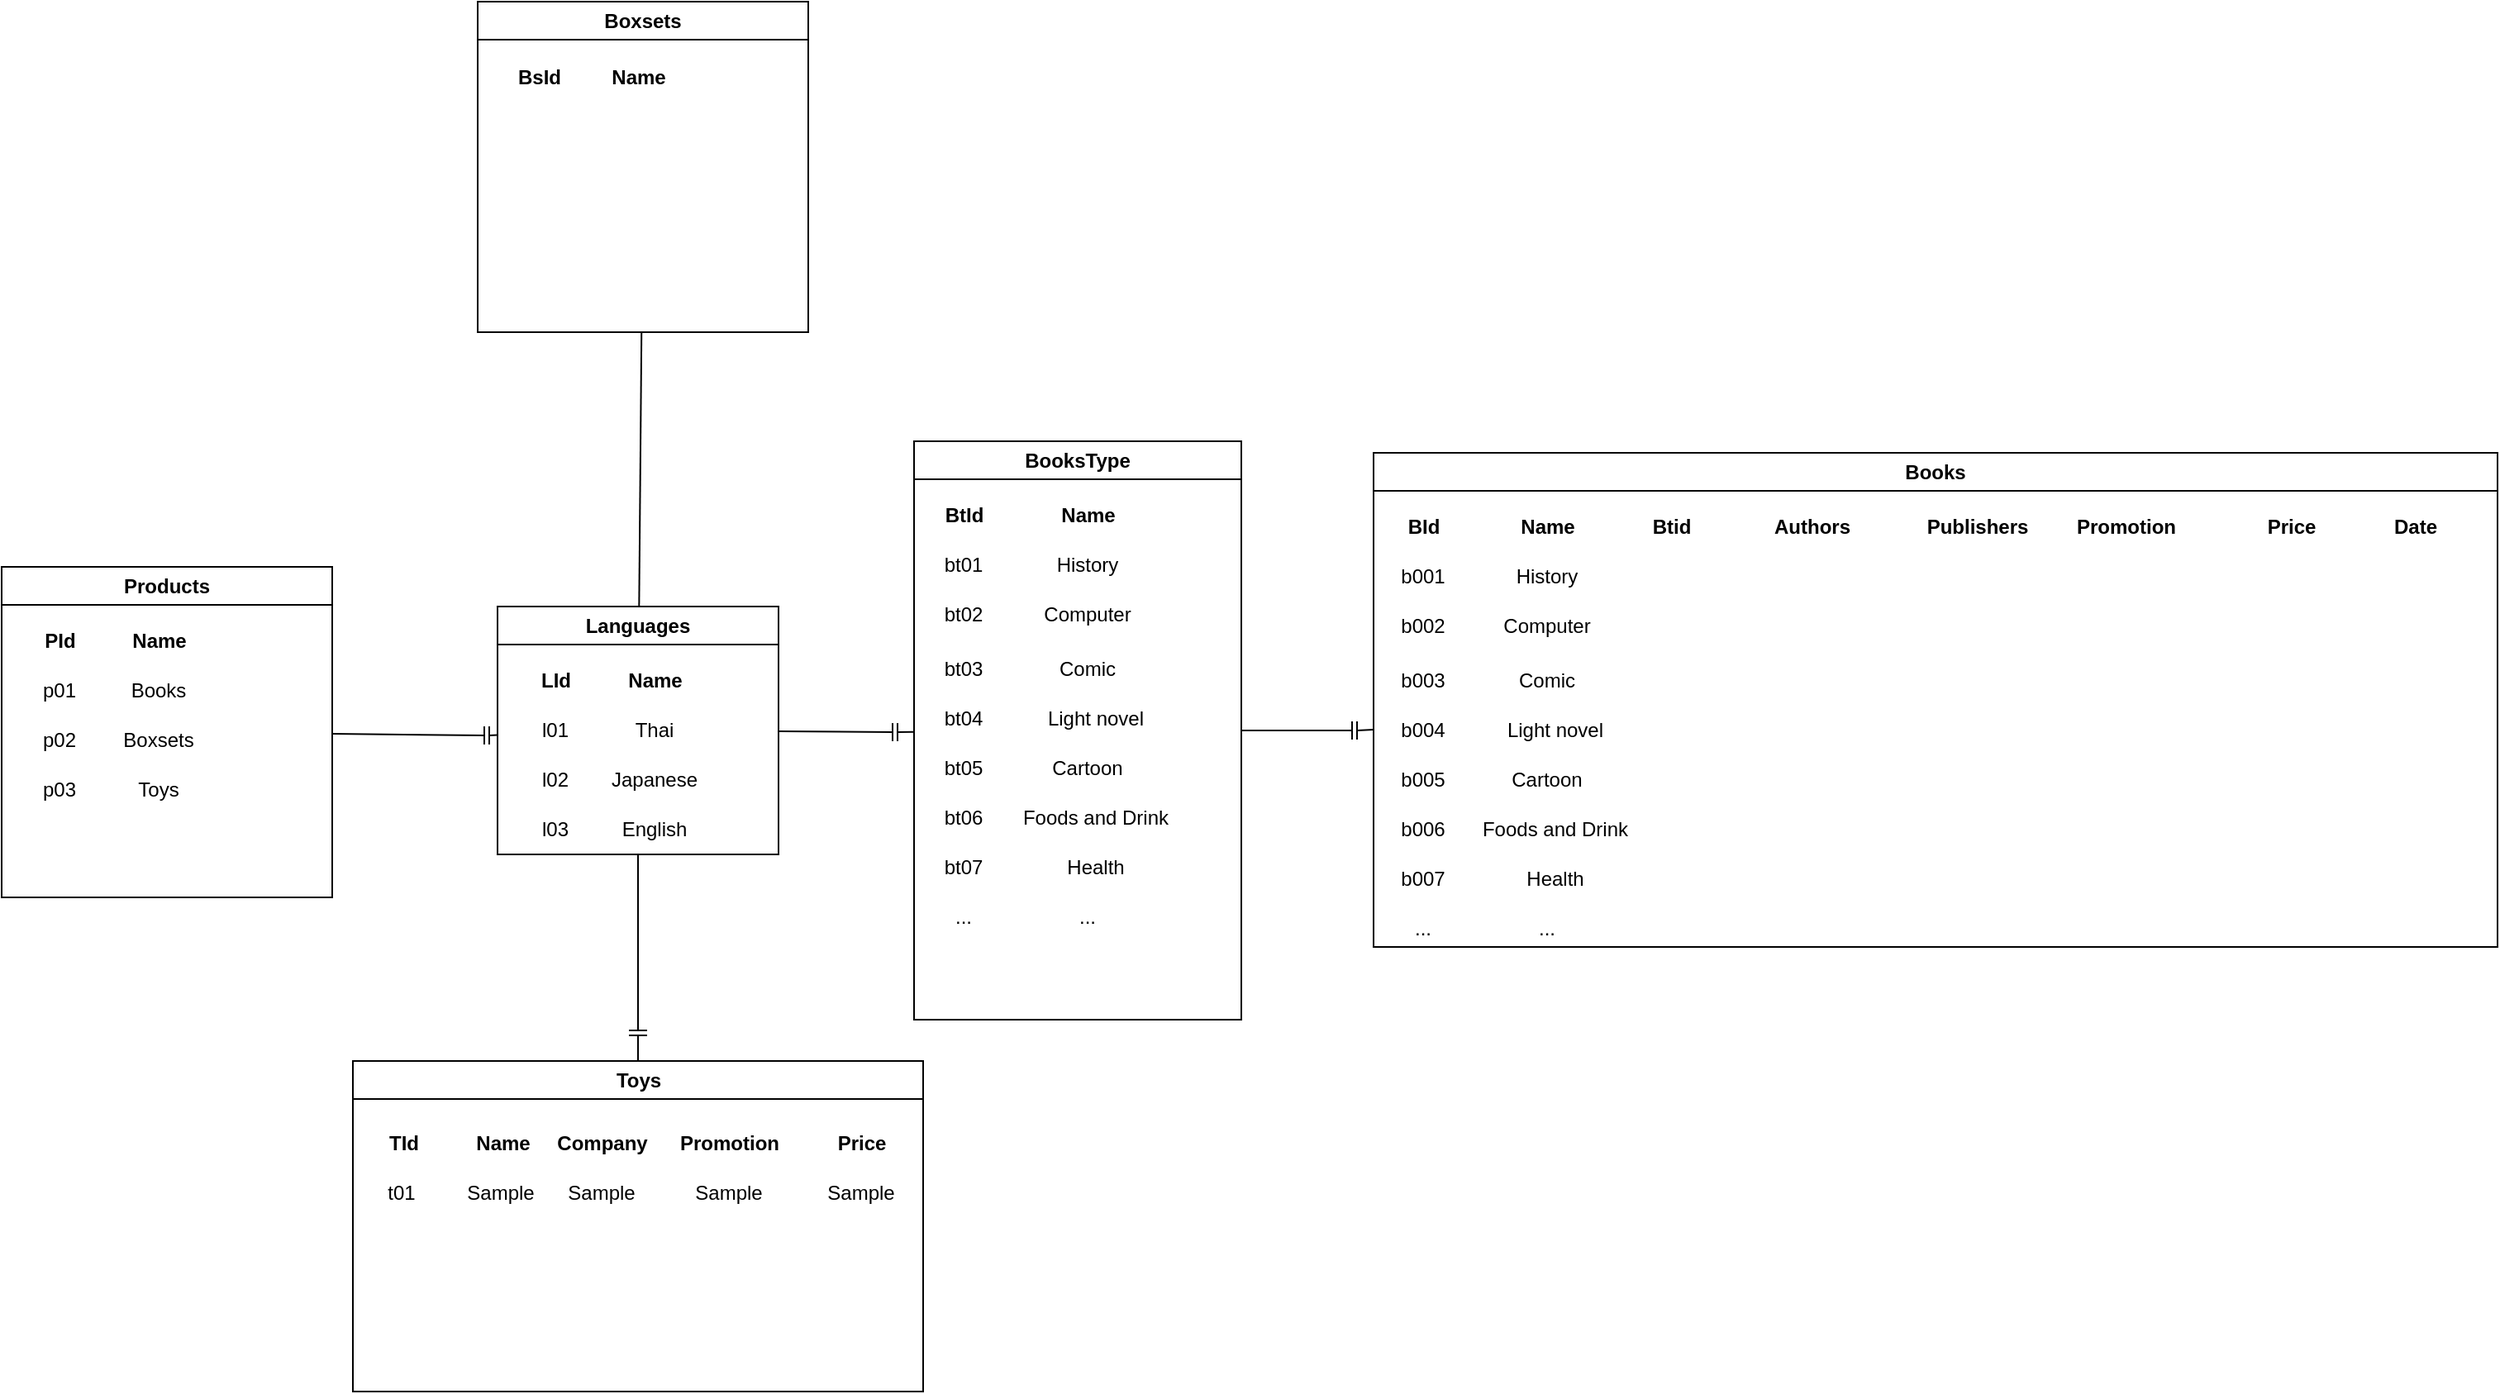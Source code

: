 <mxfile version="24.7.6">
  <diagram id="C5RBs43oDa-KdzZeNtuy" name="Page-1">
    <mxGraphModel dx="500" dy="1418" grid="1" gridSize="10" guides="1" tooltips="1" connect="1" arrows="1" fold="1" page="1" pageScale="1" pageWidth="827" pageHeight="1169" math="0" shadow="0">
      <root>
        <mxCell id="WIyWlLk6GJQsqaUBKTNV-0" />
        <mxCell id="WIyWlLk6GJQsqaUBKTNV-1" parent="WIyWlLk6GJQsqaUBKTNV-0" />
        <mxCell id="pt_CpqBmzXWyOQe2_6_Q-3" value="Products" style="swimlane;whiteSpace=wrap;html=1;startSize=23;" vertex="1" parent="WIyWlLk6GJQsqaUBKTNV-1">
          <mxGeometry x="10" y="131" width="200" height="200" as="geometry">
            <mxRectangle x="270" y="60" width="90" height="30" as="alternateBounds" />
          </mxGeometry>
        </mxCell>
        <mxCell id="pt_CpqBmzXWyOQe2_6_Q-7" value="&lt;b&gt;PId&lt;/b&gt;" style="text;html=1;align=center;verticalAlign=middle;resizable=0;points=[];autosize=1;strokeColor=none;fillColor=none;" vertex="1" parent="pt_CpqBmzXWyOQe2_6_Q-3">
          <mxGeometry x="15" y="30" width="40" height="30" as="geometry" />
        </mxCell>
        <mxCell id="pt_CpqBmzXWyOQe2_6_Q-8" value="&lt;b&gt;Name&lt;/b&gt;" style="text;html=1;align=center;verticalAlign=middle;resizable=0;points=[];autosize=1;strokeColor=none;fillColor=none;" vertex="1" parent="pt_CpqBmzXWyOQe2_6_Q-3">
          <mxGeometry x="65" y="30" width="60" height="30" as="geometry" />
        </mxCell>
        <mxCell id="pt_CpqBmzXWyOQe2_6_Q-9" value="p01" style="text;html=1;align=center;verticalAlign=middle;whiteSpace=wrap;rounded=0;" vertex="1" parent="pt_CpqBmzXWyOQe2_6_Q-3">
          <mxGeometry x="5" y="60" width="60" height="30" as="geometry" />
        </mxCell>
        <mxCell id="pt_CpqBmzXWyOQe2_6_Q-10" value="p02" style="text;html=1;align=center;verticalAlign=middle;whiteSpace=wrap;rounded=0;" vertex="1" parent="pt_CpqBmzXWyOQe2_6_Q-3">
          <mxGeometry x="5" y="90" width="60" height="30" as="geometry" />
        </mxCell>
        <mxCell id="pt_CpqBmzXWyOQe2_6_Q-16" value="p03" style="text;html=1;align=center;verticalAlign=middle;whiteSpace=wrap;rounded=0;" vertex="1" parent="pt_CpqBmzXWyOQe2_6_Q-3">
          <mxGeometry x="5" y="120" width="60" height="30" as="geometry" />
        </mxCell>
        <mxCell id="pt_CpqBmzXWyOQe2_6_Q-18" value="Books" style="text;html=1;align=center;verticalAlign=middle;whiteSpace=wrap;rounded=0;" vertex="1" parent="pt_CpqBmzXWyOQe2_6_Q-3">
          <mxGeometry x="65" y="60" width="60" height="30" as="geometry" />
        </mxCell>
        <mxCell id="pt_CpqBmzXWyOQe2_6_Q-19" value="Boxsets" style="text;html=1;align=center;verticalAlign=middle;whiteSpace=wrap;rounded=0;" vertex="1" parent="pt_CpqBmzXWyOQe2_6_Q-3">
          <mxGeometry x="65" y="90" width="60" height="30" as="geometry" />
        </mxCell>
        <mxCell id="pt_CpqBmzXWyOQe2_6_Q-20" value="Toys" style="text;html=1;align=center;verticalAlign=middle;whiteSpace=wrap;rounded=0;" vertex="1" parent="pt_CpqBmzXWyOQe2_6_Q-3">
          <mxGeometry x="65" y="120" width="60" height="30" as="geometry" />
        </mxCell>
        <mxCell id="pt_CpqBmzXWyOQe2_6_Q-4" value="BooksType" style="swimlane;whiteSpace=wrap;html=1;" vertex="1" parent="WIyWlLk6GJQsqaUBKTNV-1">
          <mxGeometry x="562" y="55" width="198" height="350" as="geometry" />
        </mxCell>
        <mxCell id="pt_CpqBmzXWyOQe2_6_Q-22" value="&lt;b&gt;BtId&lt;/b&gt;" style="text;html=1;align=center;verticalAlign=middle;resizable=0;points=[];autosize=1;strokeColor=none;fillColor=none;" vertex="1" parent="pt_CpqBmzXWyOQe2_6_Q-4">
          <mxGeometry x="5" y="30" width="50" height="30" as="geometry" />
        </mxCell>
        <mxCell id="pt_CpqBmzXWyOQe2_6_Q-23" value="&lt;b&gt;Name&lt;/b&gt;" style="text;html=1;align=center;verticalAlign=middle;resizable=0;points=[];autosize=1;strokeColor=none;fillColor=none;" vertex="1" parent="pt_CpqBmzXWyOQe2_6_Q-4">
          <mxGeometry x="75" y="30" width="60" height="30" as="geometry" />
        </mxCell>
        <mxCell id="pt_CpqBmzXWyOQe2_6_Q-26" value="bt01" style="text;html=1;align=center;verticalAlign=middle;whiteSpace=wrap;rounded=0;" vertex="1" parent="pt_CpqBmzXWyOQe2_6_Q-4">
          <mxGeometry y="60" width="60" height="30" as="geometry" />
        </mxCell>
        <mxCell id="pt_CpqBmzXWyOQe2_6_Q-27" value="History" style="text;html=1;align=center;verticalAlign=middle;whiteSpace=wrap;rounded=0;" vertex="1" parent="pt_CpqBmzXWyOQe2_6_Q-4">
          <mxGeometry x="75" y="60" width="60" height="30" as="geometry" />
        </mxCell>
        <mxCell id="pt_CpqBmzXWyOQe2_6_Q-28" value="bt02" style="text;html=1;align=center;verticalAlign=middle;whiteSpace=wrap;rounded=0;" vertex="1" parent="pt_CpqBmzXWyOQe2_6_Q-4">
          <mxGeometry y="90" width="60" height="30" as="geometry" />
        </mxCell>
        <mxCell id="pt_CpqBmzXWyOQe2_6_Q-29" value="Computer" style="text;html=1;align=center;verticalAlign=middle;whiteSpace=wrap;rounded=0;" vertex="1" parent="pt_CpqBmzXWyOQe2_6_Q-4">
          <mxGeometry x="75" y="90" width="60" height="30" as="geometry" />
        </mxCell>
        <mxCell id="pt_CpqBmzXWyOQe2_6_Q-34" value="bt03" style="text;html=1;align=center;verticalAlign=middle;whiteSpace=wrap;rounded=0;" vertex="1" parent="pt_CpqBmzXWyOQe2_6_Q-4">
          <mxGeometry y="123" width="60" height="30" as="geometry" />
        </mxCell>
        <mxCell id="pt_CpqBmzXWyOQe2_6_Q-35" value="Comic" style="text;html=1;align=center;verticalAlign=middle;whiteSpace=wrap;rounded=0;" vertex="1" parent="pt_CpqBmzXWyOQe2_6_Q-4">
          <mxGeometry x="75" y="123" width="60" height="30" as="geometry" />
        </mxCell>
        <mxCell id="pt_CpqBmzXWyOQe2_6_Q-36" value="bt04" style="text;html=1;align=center;verticalAlign=middle;whiteSpace=wrap;rounded=0;" vertex="1" parent="pt_CpqBmzXWyOQe2_6_Q-4">
          <mxGeometry y="153" width="60" height="30" as="geometry" />
        </mxCell>
        <mxCell id="pt_CpqBmzXWyOQe2_6_Q-37" value="Light novel" style="text;html=1;align=center;verticalAlign=middle;whiteSpace=wrap;rounded=0;" vertex="1" parent="pt_CpqBmzXWyOQe2_6_Q-4">
          <mxGeometry x="75" y="153" width="70" height="30" as="geometry" />
        </mxCell>
        <mxCell id="pt_CpqBmzXWyOQe2_6_Q-38" value="bt05" style="text;html=1;align=center;verticalAlign=middle;whiteSpace=wrap;rounded=0;" vertex="1" parent="pt_CpqBmzXWyOQe2_6_Q-4">
          <mxGeometry y="183" width="60" height="30" as="geometry" />
        </mxCell>
        <mxCell id="pt_CpqBmzXWyOQe2_6_Q-39" value="Cartoon" style="text;html=1;align=center;verticalAlign=middle;whiteSpace=wrap;rounded=0;" vertex="1" parent="pt_CpqBmzXWyOQe2_6_Q-4">
          <mxGeometry x="75" y="183" width="60" height="30" as="geometry" />
        </mxCell>
        <mxCell id="pt_CpqBmzXWyOQe2_6_Q-40" value="bt06" style="text;html=1;align=center;verticalAlign=middle;whiteSpace=wrap;rounded=0;" vertex="1" parent="pt_CpqBmzXWyOQe2_6_Q-4">
          <mxGeometry y="213" width="60" height="30" as="geometry" />
        </mxCell>
        <mxCell id="pt_CpqBmzXWyOQe2_6_Q-41" value="Foods and Drink" style="text;html=1;align=center;verticalAlign=middle;whiteSpace=wrap;rounded=0;" vertex="1" parent="pt_CpqBmzXWyOQe2_6_Q-4">
          <mxGeometry x="60" y="213" width="100" height="30" as="geometry" />
        </mxCell>
        <mxCell id="pt_CpqBmzXWyOQe2_6_Q-42" value="bt07" style="text;html=1;align=center;verticalAlign=middle;whiteSpace=wrap;rounded=0;" vertex="1" parent="pt_CpqBmzXWyOQe2_6_Q-4">
          <mxGeometry y="243" width="60" height="30" as="geometry" />
        </mxCell>
        <mxCell id="pt_CpqBmzXWyOQe2_6_Q-43" value="&lt;div&gt;Health&lt;/div&gt;" style="text;html=1;align=center;verticalAlign=middle;whiteSpace=wrap;rounded=0;" vertex="1" parent="pt_CpqBmzXWyOQe2_6_Q-4">
          <mxGeometry x="80" y="243" width="60" height="30" as="geometry" />
        </mxCell>
        <mxCell id="pt_CpqBmzXWyOQe2_6_Q-44" value="..." style="text;html=1;align=center;verticalAlign=middle;whiteSpace=wrap;rounded=0;" vertex="1" parent="pt_CpqBmzXWyOQe2_6_Q-4">
          <mxGeometry y="273" width="60" height="30" as="geometry" />
        </mxCell>
        <mxCell id="pt_CpqBmzXWyOQe2_6_Q-46" value="&lt;div&gt;...&lt;/div&gt;" style="text;html=1;align=center;verticalAlign=middle;whiteSpace=wrap;rounded=0;" vertex="1" parent="pt_CpqBmzXWyOQe2_6_Q-4">
          <mxGeometry x="75" y="273" width="60" height="30" as="geometry" />
        </mxCell>
        <mxCell id="pt_CpqBmzXWyOQe2_6_Q-5" value="Toys" style="swimlane;whiteSpace=wrap;html=1;" vertex="1" parent="WIyWlLk6GJQsqaUBKTNV-1">
          <mxGeometry x="222.5" y="430" width="345" height="200" as="geometry" />
        </mxCell>
        <mxCell id="pt_CpqBmzXWyOQe2_6_Q-127" value="&lt;b&gt;TId&lt;/b&gt;" style="text;html=1;align=center;verticalAlign=middle;resizable=0;points=[];autosize=1;strokeColor=none;fillColor=none;" vertex="1" parent="pt_CpqBmzXWyOQe2_6_Q-5">
          <mxGeometry x="10" y="35" width="40" height="30" as="geometry" />
        </mxCell>
        <mxCell id="pt_CpqBmzXWyOQe2_6_Q-128" value="&lt;b&gt;Name&lt;/b&gt;" style="text;html=1;align=center;verticalAlign=middle;resizable=0;points=[];autosize=1;strokeColor=none;fillColor=none;" vertex="1" parent="pt_CpqBmzXWyOQe2_6_Q-5">
          <mxGeometry x="60" y="35" width="60" height="30" as="geometry" />
        </mxCell>
        <mxCell id="pt_CpqBmzXWyOQe2_6_Q-129" value="t01" style="text;html=1;align=center;verticalAlign=middle;whiteSpace=wrap;rounded=0;" vertex="1" parent="pt_CpqBmzXWyOQe2_6_Q-5">
          <mxGeometry x="-1" y="65" width="60" height="30" as="geometry" />
        </mxCell>
        <mxCell id="pt_CpqBmzXWyOQe2_6_Q-131" value="&lt;b&gt;Promotion&lt;/b&gt;" style="text;html=1;align=center;verticalAlign=middle;resizable=0;points=[];autosize=1;strokeColor=none;fillColor=none;" vertex="1" parent="pt_CpqBmzXWyOQe2_6_Q-5">
          <mxGeometry x="187.5" y="35" width="80" height="30" as="geometry" />
        </mxCell>
        <mxCell id="pt_CpqBmzXWyOQe2_6_Q-132" value="&lt;b&gt;Price&lt;/b&gt;" style="text;html=1;align=center;verticalAlign=middle;resizable=0;points=[];autosize=1;strokeColor=none;fillColor=none;" vertex="1" parent="pt_CpqBmzXWyOQe2_6_Q-5">
          <mxGeometry x="282.5" y="35" width="50" height="30" as="geometry" />
        </mxCell>
        <mxCell id="pt_CpqBmzXWyOQe2_6_Q-133" value="&lt;b&gt;Company&lt;/b&gt;" style="text;html=1;align=center;verticalAlign=middle;resizable=0;points=[];autosize=1;strokeColor=none;fillColor=none;" vertex="1" parent="pt_CpqBmzXWyOQe2_6_Q-5">
          <mxGeometry x="110.5" y="35" width="80" height="30" as="geometry" />
        </mxCell>
        <mxCell id="pt_CpqBmzXWyOQe2_6_Q-134" value="Sample" style="text;html=1;align=center;verticalAlign=middle;whiteSpace=wrap;rounded=0;" vertex="1" parent="pt_CpqBmzXWyOQe2_6_Q-5">
          <mxGeometry x="59" y="65" width="60" height="30" as="geometry" />
        </mxCell>
        <mxCell id="pt_CpqBmzXWyOQe2_6_Q-135" value="Sample" style="text;html=1;align=center;verticalAlign=middle;whiteSpace=wrap;rounded=0;" vertex="1" parent="pt_CpqBmzXWyOQe2_6_Q-5">
          <mxGeometry x="120.5" y="65" width="60" height="30" as="geometry" />
        </mxCell>
        <mxCell id="pt_CpqBmzXWyOQe2_6_Q-136" value="Sample" style="text;html=1;align=center;verticalAlign=middle;whiteSpace=wrap;rounded=0;" vertex="1" parent="pt_CpqBmzXWyOQe2_6_Q-5">
          <mxGeometry x="197.5" y="65" width="60" height="30" as="geometry" />
        </mxCell>
        <mxCell id="pt_CpqBmzXWyOQe2_6_Q-137" value="Sample" style="text;html=1;align=center;verticalAlign=middle;whiteSpace=wrap;rounded=0;" vertex="1" parent="pt_CpqBmzXWyOQe2_6_Q-5">
          <mxGeometry x="277.5" y="65" width="60" height="30" as="geometry" />
        </mxCell>
        <mxCell id="pt_CpqBmzXWyOQe2_6_Q-6" value="Boxsets" style="swimlane;whiteSpace=wrap;html=1;" vertex="1" parent="WIyWlLk6GJQsqaUBKTNV-1">
          <mxGeometry x="298" y="-211" width="200" height="200" as="geometry" />
        </mxCell>
        <mxCell id="pt_CpqBmzXWyOQe2_6_Q-142" value="&lt;b&gt;BsId&lt;/b&gt;" style="text;html=1;align=center;verticalAlign=middle;resizable=0;points=[];autosize=1;strokeColor=none;fillColor=none;" vertex="1" parent="pt_CpqBmzXWyOQe2_6_Q-6">
          <mxGeometry x="12" y="31" width="50" height="30" as="geometry" />
        </mxCell>
        <mxCell id="pt_CpqBmzXWyOQe2_6_Q-143" value="&lt;b&gt;Name&lt;/b&gt;" style="text;html=1;align=center;verticalAlign=middle;resizable=0;points=[];autosize=1;strokeColor=none;fillColor=none;" vertex="1" parent="pt_CpqBmzXWyOQe2_6_Q-6">
          <mxGeometry x="67" y="31" width="60" height="30" as="geometry" />
        </mxCell>
        <mxCell id="pt_CpqBmzXWyOQe2_6_Q-47" value="Languages" style="swimlane;whiteSpace=wrap;html=1;startSize=23;" vertex="1" parent="WIyWlLk6GJQsqaUBKTNV-1">
          <mxGeometry x="310" y="155" width="170" height="150" as="geometry">
            <mxRectangle x="270" y="60" width="90" height="30" as="alternateBounds" />
          </mxGeometry>
        </mxCell>
        <mxCell id="pt_CpqBmzXWyOQe2_6_Q-48" value="&lt;b&gt;LId&lt;/b&gt;" style="text;html=1;align=center;verticalAlign=middle;resizable=0;points=[];autosize=1;strokeColor=none;fillColor=none;" vertex="1" parent="pt_CpqBmzXWyOQe2_6_Q-47">
          <mxGeometry x="15" y="30" width="40" height="30" as="geometry" />
        </mxCell>
        <mxCell id="pt_CpqBmzXWyOQe2_6_Q-49" value="&lt;b&gt;Name&lt;/b&gt;" style="text;html=1;align=center;verticalAlign=middle;resizable=0;points=[];autosize=1;strokeColor=none;fillColor=none;" vertex="1" parent="pt_CpqBmzXWyOQe2_6_Q-47">
          <mxGeometry x="65" y="30" width="60" height="30" as="geometry" />
        </mxCell>
        <mxCell id="pt_CpqBmzXWyOQe2_6_Q-50" value="l01" style="text;html=1;align=center;verticalAlign=middle;whiteSpace=wrap;rounded=0;" vertex="1" parent="pt_CpqBmzXWyOQe2_6_Q-47">
          <mxGeometry x="5" y="60" width="60" height="30" as="geometry" />
        </mxCell>
        <mxCell id="pt_CpqBmzXWyOQe2_6_Q-51" value="l02" style="text;html=1;align=center;verticalAlign=middle;whiteSpace=wrap;rounded=0;" vertex="1" parent="pt_CpqBmzXWyOQe2_6_Q-47">
          <mxGeometry x="5" y="90" width="60" height="30" as="geometry" />
        </mxCell>
        <mxCell id="pt_CpqBmzXWyOQe2_6_Q-52" value="l03" style="text;html=1;align=center;verticalAlign=middle;whiteSpace=wrap;rounded=0;" vertex="1" parent="pt_CpqBmzXWyOQe2_6_Q-47">
          <mxGeometry x="5" y="120" width="60" height="30" as="geometry" />
        </mxCell>
        <mxCell id="pt_CpqBmzXWyOQe2_6_Q-53" value="Thai" style="text;html=1;align=center;verticalAlign=middle;whiteSpace=wrap;rounded=0;" vertex="1" parent="pt_CpqBmzXWyOQe2_6_Q-47">
          <mxGeometry x="65" y="60" width="60" height="30" as="geometry" />
        </mxCell>
        <mxCell id="pt_CpqBmzXWyOQe2_6_Q-54" value="Japanese" style="text;html=1;align=center;verticalAlign=middle;whiteSpace=wrap;rounded=0;" vertex="1" parent="pt_CpqBmzXWyOQe2_6_Q-47">
          <mxGeometry x="65" y="90" width="60" height="30" as="geometry" />
        </mxCell>
        <mxCell id="pt_CpqBmzXWyOQe2_6_Q-55" value="English" style="text;html=1;align=center;verticalAlign=middle;whiteSpace=wrap;rounded=0;" vertex="1" parent="pt_CpqBmzXWyOQe2_6_Q-47">
          <mxGeometry x="65" y="120" width="60" height="30" as="geometry" />
        </mxCell>
        <mxCell id="pt_CpqBmzXWyOQe2_6_Q-57" value="Books" style="swimlane;whiteSpace=wrap;html=1;" vertex="1" parent="WIyWlLk6GJQsqaUBKTNV-1">
          <mxGeometry x="840" y="62" width="680" height="299" as="geometry" />
        </mxCell>
        <mxCell id="pt_CpqBmzXWyOQe2_6_Q-58" value="&lt;b&gt;BId&lt;/b&gt;" style="text;html=1;align=center;verticalAlign=middle;resizable=0;points=[];autosize=1;strokeColor=none;fillColor=none;" vertex="1" parent="pt_CpqBmzXWyOQe2_6_Q-57">
          <mxGeometry x="10" y="30" width="40" height="30" as="geometry" />
        </mxCell>
        <mxCell id="pt_CpqBmzXWyOQe2_6_Q-59" value="&lt;b&gt;Name&lt;/b&gt;" style="text;html=1;align=center;verticalAlign=middle;resizable=0;points=[];autosize=1;strokeColor=none;fillColor=none;" vertex="1" parent="pt_CpqBmzXWyOQe2_6_Q-57">
          <mxGeometry x="75" y="30" width="60" height="30" as="geometry" />
        </mxCell>
        <mxCell id="pt_CpqBmzXWyOQe2_6_Q-60" value="b001" style="text;html=1;align=center;verticalAlign=middle;whiteSpace=wrap;rounded=0;" vertex="1" parent="pt_CpqBmzXWyOQe2_6_Q-57">
          <mxGeometry y="60" width="60" height="30" as="geometry" />
        </mxCell>
        <mxCell id="pt_CpqBmzXWyOQe2_6_Q-61" value="History" style="text;html=1;align=center;verticalAlign=middle;whiteSpace=wrap;rounded=0;" vertex="1" parent="pt_CpqBmzXWyOQe2_6_Q-57">
          <mxGeometry x="75" y="60" width="60" height="30" as="geometry" />
        </mxCell>
        <mxCell id="pt_CpqBmzXWyOQe2_6_Q-62" value="b002" style="text;html=1;align=center;verticalAlign=middle;whiteSpace=wrap;rounded=0;" vertex="1" parent="pt_CpqBmzXWyOQe2_6_Q-57">
          <mxGeometry y="90" width="60" height="30" as="geometry" />
        </mxCell>
        <mxCell id="pt_CpqBmzXWyOQe2_6_Q-63" value="Computer" style="text;html=1;align=center;verticalAlign=middle;whiteSpace=wrap;rounded=0;" vertex="1" parent="pt_CpqBmzXWyOQe2_6_Q-57">
          <mxGeometry x="75" y="90" width="60" height="30" as="geometry" />
        </mxCell>
        <mxCell id="pt_CpqBmzXWyOQe2_6_Q-64" value="b003" style="text;html=1;align=center;verticalAlign=middle;whiteSpace=wrap;rounded=0;" vertex="1" parent="pt_CpqBmzXWyOQe2_6_Q-57">
          <mxGeometry y="123" width="60" height="30" as="geometry" />
        </mxCell>
        <mxCell id="pt_CpqBmzXWyOQe2_6_Q-65" value="Comic" style="text;html=1;align=center;verticalAlign=middle;whiteSpace=wrap;rounded=0;" vertex="1" parent="pt_CpqBmzXWyOQe2_6_Q-57">
          <mxGeometry x="75" y="123" width="60" height="30" as="geometry" />
        </mxCell>
        <mxCell id="pt_CpqBmzXWyOQe2_6_Q-66" value="b004" style="text;html=1;align=center;verticalAlign=middle;whiteSpace=wrap;rounded=0;" vertex="1" parent="pt_CpqBmzXWyOQe2_6_Q-57">
          <mxGeometry y="153" width="60" height="30" as="geometry" />
        </mxCell>
        <mxCell id="pt_CpqBmzXWyOQe2_6_Q-67" value="Light novel" style="text;html=1;align=center;verticalAlign=middle;whiteSpace=wrap;rounded=0;" vertex="1" parent="pt_CpqBmzXWyOQe2_6_Q-57">
          <mxGeometry x="75" y="153" width="70" height="30" as="geometry" />
        </mxCell>
        <mxCell id="pt_CpqBmzXWyOQe2_6_Q-68" value="b005" style="text;html=1;align=center;verticalAlign=middle;whiteSpace=wrap;rounded=0;" vertex="1" parent="pt_CpqBmzXWyOQe2_6_Q-57">
          <mxGeometry y="183" width="60" height="30" as="geometry" />
        </mxCell>
        <mxCell id="pt_CpqBmzXWyOQe2_6_Q-69" value="Cartoon" style="text;html=1;align=center;verticalAlign=middle;whiteSpace=wrap;rounded=0;" vertex="1" parent="pt_CpqBmzXWyOQe2_6_Q-57">
          <mxGeometry x="75" y="183" width="60" height="30" as="geometry" />
        </mxCell>
        <mxCell id="pt_CpqBmzXWyOQe2_6_Q-70" value="b006" style="text;html=1;align=center;verticalAlign=middle;whiteSpace=wrap;rounded=0;" vertex="1" parent="pt_CpqBmzXWyOQe2_6_Q-57">
          <mxGeometry y="213" width="60" height="30" as="geometry" />
        </mxCell>
        <mxCell id="pt_CpqBmzXWyOQe2_6_Q-71" value="Foods and Drink" style="text;html=1;align=center;verticalAlign=middle;whiteSpace=wrap;rounded=0;" vertex="1" parent="pt_CpqBmzXWyOQe2_6_Q-57">
          <mxGeometry x="60" y="213" width="100" height="30" as="geometry" />
        </mxCell>
        <mxCell id="pt_CpqBmzXWyOQe2_6_Q-72" value="b007" style="text;html=1;align=center;verticalAlign=middle;whiteSpace=wrap;rounded=0;" vertex="1" parent="pt_CpqBmzXWyOQe2_6_Q-57">
          <mxGeometry y="243" width="60" height="30" as="geometry" />
        </mxCell>
        <mxCell id="pt_CpqBmzXWyOQe2_6_Q-73" value="&lt;div&gt;Health&lt;/div&gt;" style="text;html=1;align=center;verticalAlign=middle;whiteSpace=wrap;rounded=0;" vertex="1" parent="pt_CpqBmzXWyOQe2_6_Q-57">
          <mxGeometry x="80" y="243" width="60" height="30" as="geometry" />
        </mxCell>
        <mxCell id="pt_CpqBmzXWyOQe2_6_Q-74" value="..." style="text;html=1;align=center;verticalAlign=middle;whiteSpace=wrap;rounded=0;" vertex="1" parent="pt_CpqBmzXWyOQe2_6_Q-57">
          <mxGeometry y="273" width="60" height="30" as="geometry" />
        </mxCell>
        <mxCell id="pt_CpqBmzXWyOQe2_6_Q-75" value="&lt;div&gt;...&lt;/div&gt;" style="text;html=1;align=center;verticalAlign=middle;whiteSpace=wrap;rounded=0;" vertex="1" parent="pt_CpqBmzXWyOQe2_6_Q-57">
          <mxGeometry x="75" y="273" width="60" height="30" as="geometry" />
        </mxCell>
        <mxCell id="pt_CpqBmzXWyOQe2_6_Q-76" value="&lt;b&gt;Authors&lt;/b&gt;" style="text;html=1;align=center;verticalAlign=middle;resizable=0;points=[];autosize=1;strokeColor=none;fillColor=none;" vertex="1" parent="pt_CpqBmzXWyOQe2_6_Q-57">
          <mxGeometry x="230" y="30" width="70" height="30" as="geometry" />
        </mxCell>
        <mxCell id="pt_CpqBmzXWyOQe2_6_Q-77" value="&lt;b&gt;Publishers&lt;/b&gt;" style="text;html=1;align=center;verticalAlign=middle;resizable=0;points=[];autosize=1;strokeColor=none;fillColor=none;" vertex="1" parent="pt_CpqBmzXWyOQe2_6_Q-57">
          <mxGeometry x="325" y="30" width="80" height="30" as="geometry" />
        </mxCell>
        <mxCell id="pt_CpqBmzXWyOQe2_6_Q-78" value="&lt;b&gt;Promotion&lt;/b&gt;" style="text;html=1;align=center;verticalAlign=middle;resizable=0;points=[];autosize=1;strokeColor=none;fillColor=none;" vertex="1" parent="pt_CpqBmzXWyOQe2_6_Q-57">
          <mxGeometry x="415" y="30" width="80" height="30" as="geometry" />
        </mxCell>
        <mxCell id="pt_CpqBmzXWyOQe2_6_Q-79" value="&lt;b&gt;Price&lt;/b&gt;" style="text;html=1;align=center;verticalAlign=middle;resizable=0;points=[];autosize=1;strokeColor=none;fillColor=none;" vertex="1" parent="pt_CpqBmzXWyOQe2_6_Q-57">
          <mxGeometry x="530" y="30" width="50" height="30" as="geometry" />
        </mxCell>
        <mxCell id="pt_CpqBmzXWyOQe2_6_Q-80" value="&lt;b&gt;Date&lt;/b&gt;" style="text;html=1;align=center;verticalAlign=middle;resizable=0;points=[];autosize=1;strokeColor=none;fillColor=none;" vertex="1" parent="pt_CpqBmzXWyOQe2_6_Q-57">
          <mxGeometry x="605" y="30" width="50" height="30" as="geometry" />
        </mxCell>
        <mxCell id="pt_CpqBmzXWyOQe2_6_Q-81" value="&lt;b&gt;Btid&lt;/b&gt;" style="text;html=1;align=center;verticalAlign=middle;resizable=0;points=[];autosize=1;strokeColor=none;fillColor=none;" vertex="1" parent="pt_CpqBmzXWyOQe2_6_Q-57">
          <mxGeometry x="155" y="30" width="50" height="30" as="geometry" />
        </mxCell>
        <mxCell id="pt_CpqBmzXWyOQe2_6_Q-85" value="" style="endArrow=none;html=1;rounded=0;exitX=1;exitY=0.5;exitDx=0;exitDy=0;" edge="1" parent="WIyWlLk6GJQsqaUBKTNV-1" source="pt_CpqBmzXWyOQe2_6_Q-89" target="pt_CpqBmzXWyOQe2_6_Q-57">
          <mxGeometry width="50" height="50" relative="1" as="geometry">
            <mxPoint x="760" y="260" as="sourcePoint" />
            <mxPoint x="810" y="210" as="targetPoint" />
          </mxGeometry>
        </mxCell>
        <mxCell id="pt_CpqBmzXWyOQe2_6_Q-90" value="" style="endArrow=none;html=1;rounded=0;" edge="1" parent="WIyWlLk6GJQsqaUBKTNV-1" source="pt_CpqBmzXWyOQe2_6_Q-4" target="pt_CpqBmzXWyOQe2_6_Q-89">
          <mxGeometry width="50" height="50" relative="1" as="geometry">
            <mxPoint x="779" y="230" as="sourcePoint" />
            <mxPoint x="840" y="235" as="targetPoint" />
          </mxGeometry>
        </mxCell>
        <mxCell id="pt_CpqBmzXWyOQe2_6_Q-89" value="" style="shape=partialRectangle;whiteSpace=wrap;html=1;bottom=0;top=0;fillColor=none;" vertex="1" parent="WIyWlLk6GJQsqaUBKTNV-1">
          <mxGeometry x="827" y="225" width="3" height="10" as="geometry" />
        </mxCell>
        <mxCell id="pt_CpqBmzXWyOQe2_6_Q-108" value="" style="endArrow=none;html=1;rounded=0;" edge="1" parent="WIyWlLk6GJQsqaUBKTNV-1" source="pt_CpqBmzXWyOQe2_6_Q-102" target="pt_CpqBmzXWyOQe2_6_Q-4">
          <mxGeometry width="50" height="50" relative="1" as="geometry">
            <mxPoint x="481.5" y="210" as="sourcePoint" />
            <mxPoint x="558.5" y="210" as="targetPoint" />
          </mxGeometry>
        </mxCell>
        <mxCell id="pt_CpqBmzXWyOQe2_6_Q-110" value="" style="endArrow=none;html=1;rounded=0;" edge="1" parent="WIyWlLk6GJQsqaUBKTNV-1" source="pt_CpqBmzXWyOQe2_6_Q-111" target="pt_CpqBmzXWyOQe2_6_Q-47">
          <mxGeometry width="50" height="50" relative="1" as="geometry">
            <mxPoint x="500" y="242" as="sourcePoint" />
            <mxPoint x="590" y="240" as="targetPoint" />
          </mxGeometry>
        </mxCell>
        <mxCell id="pt_CpqBmzXWyOQe2_6_Q-112" value="" style="endArrow=none;html=1;rounded=0;" edge="1" parent="WIyWlLk6GJQsqaUBKTNV-1" source="pt_CpqBmzXWyOQe2_6_Q-3" target="pt_CpqBmzXWyOQe2_6_Q-111">
          <mxGeometry width="50" height="50" relative="1" as="geometry">
            <mxPoint x="220" y="231.113" as="sourcePoint" />
            <mxPoint x="292" y="232" as="targetPoint" />
          </mxGeometry>
        </mxCell>
        <mxCell id="pt_CpqBmzXWyOQe2_6_Q-111" value="" style="shape=partialRectangle;whiteSpace=wrap;html=1;bottom=0;top=0;fillColor=none;" vertex="1" parent="WIyWlLk6GJQsqaUBKTNV-1">
          <mxGeometry x="302" y="228" width="3" height="10" as="geometry" />
        </mxCell>
        <mxCell id="pt_CpqBmzXWyOQe2_6_Q-114" value="" style="endArrow=none;html=1;rounded=0;" edge="1" parent="WIyWlLk6GJQsqaUBKTNV-1" source="pt_CpqBmzXWyOQe2_6_Q-47" target="pt_CpqBmzXWyOQe2_6_Q-102">
          <mxGeometry width="50" height="50" relative="1" as="geometry">
            <mxPoint x="500" y="231" as="sourcePoint" />
            <mxPoint x="580" y="230" as="targetPoint" />
          </mxGeometry>
        </mxCell>
        <mxCell id="pt_CpqBmzXWyOQe2_6_Q-102" value="" style="shape=partialRectangle;whiteSpace=wrap;html=1;bottom=0;top=0;fillColor=none;" vertex="1" parent="WIyWlLk6GJQsqaUBKTNV-1">
          <mxGeometry x="549" y="226" width="3" height="10" as="geometry" />
        </mxCell>
        <mxCell id="pt_CpqBmzXWyOQe2_6_Q-122" value="" style="endArrow=none;html=1;rounded=0;" edge="1" parent="WIyWlLk6GJQsqaUBKTNV-1" source="pt_CpqBmzXWyOQe2_6_Q-3">
          <mxGeometry width="50" height="50" relative="1" as="geometry">
            <mxPoint x="210" y="232" as="sourcePoint" />
            <mxPoint x="210" y="231" as="targetPoint" />
          </mxGeometry>
        </mxCell>
        <mxCell id="pt_CpqBmzXWyOQe2_6_Q-123" value="" style="endArrow=none;html=1;rounded=0;" edge="1" parent="WIyWlLk6GJQsqaUBKTNV-1" source="pt_CpqBmzXWyOQe2_6_Q-124" target="pt_CpqBmzXWyOQe2_6_Q-47">
          <mxGeometry width="50" height="50" relative="1" as="geometry">
            <mxPoint x="380" y="534.632" as="sourcePoint" />
            <mxPoint x="312" y="243" as="targetPoint" />
          </mxGeometry>
        </mxCell>
        <mxCell id="pt_CpqBmzXWyOQe2_6_Q-125" value="" style="endArrow=none;html=1;rounded=0;" edge="1" parent="WIyWlLk6GJQsqaUBKTNV-1" source="pt_CpqBmzXWyOQe2_6_Q-5" target="pt_CpqBmzXWyOQe2_6_Q-124">
          <mxGeometry width="50" height="50" relative="1" as="geometry">
            <mxPoint x="395" y="405" as="sourcePoint" />
            <mxPoint x="395" y="305" as="targetPoint" />
          </mxGeometry>
        </mxCell>
        <mxCell id="pt_CpqBmzXWyOQe2_6_Q-124" value="" style="shape=partialRectangle;whiteSpace=wrap;html=1;bottom=0;top=0;fillColor=none;direction=south;" vertex="1" parent="WIyWlLk6GJQsqaUBKTNV-1">
          <mxGeometry x="390" y="411.5" width="10" height="3" as="geometry" />
        </mxCell>
        <mxCell id="pt_CpqBmzXWyOQe2_6_Q-138" value="" style="endArrow=none;html=1;rounded=0;" edge="1" parent="WIyWlLk6GJQsqaUBKTNV-1" source="pt_CpqBmzXWyOQe2_6_Q-47" target="pt_CpqBmzXWyOQe2_6_Q-6">
          <mxGeometry width="50" height="50" relative="1" as="geometry">
            <mxPoint x="405" y="422" as="sourcePoint" />
            <mxPoint x="405" y="315" as="targetPoint" />
          </mxGeometry>
        </mxCell>
      </root>
    </mxGraphModel>
  </diagram>
</mxfile>
